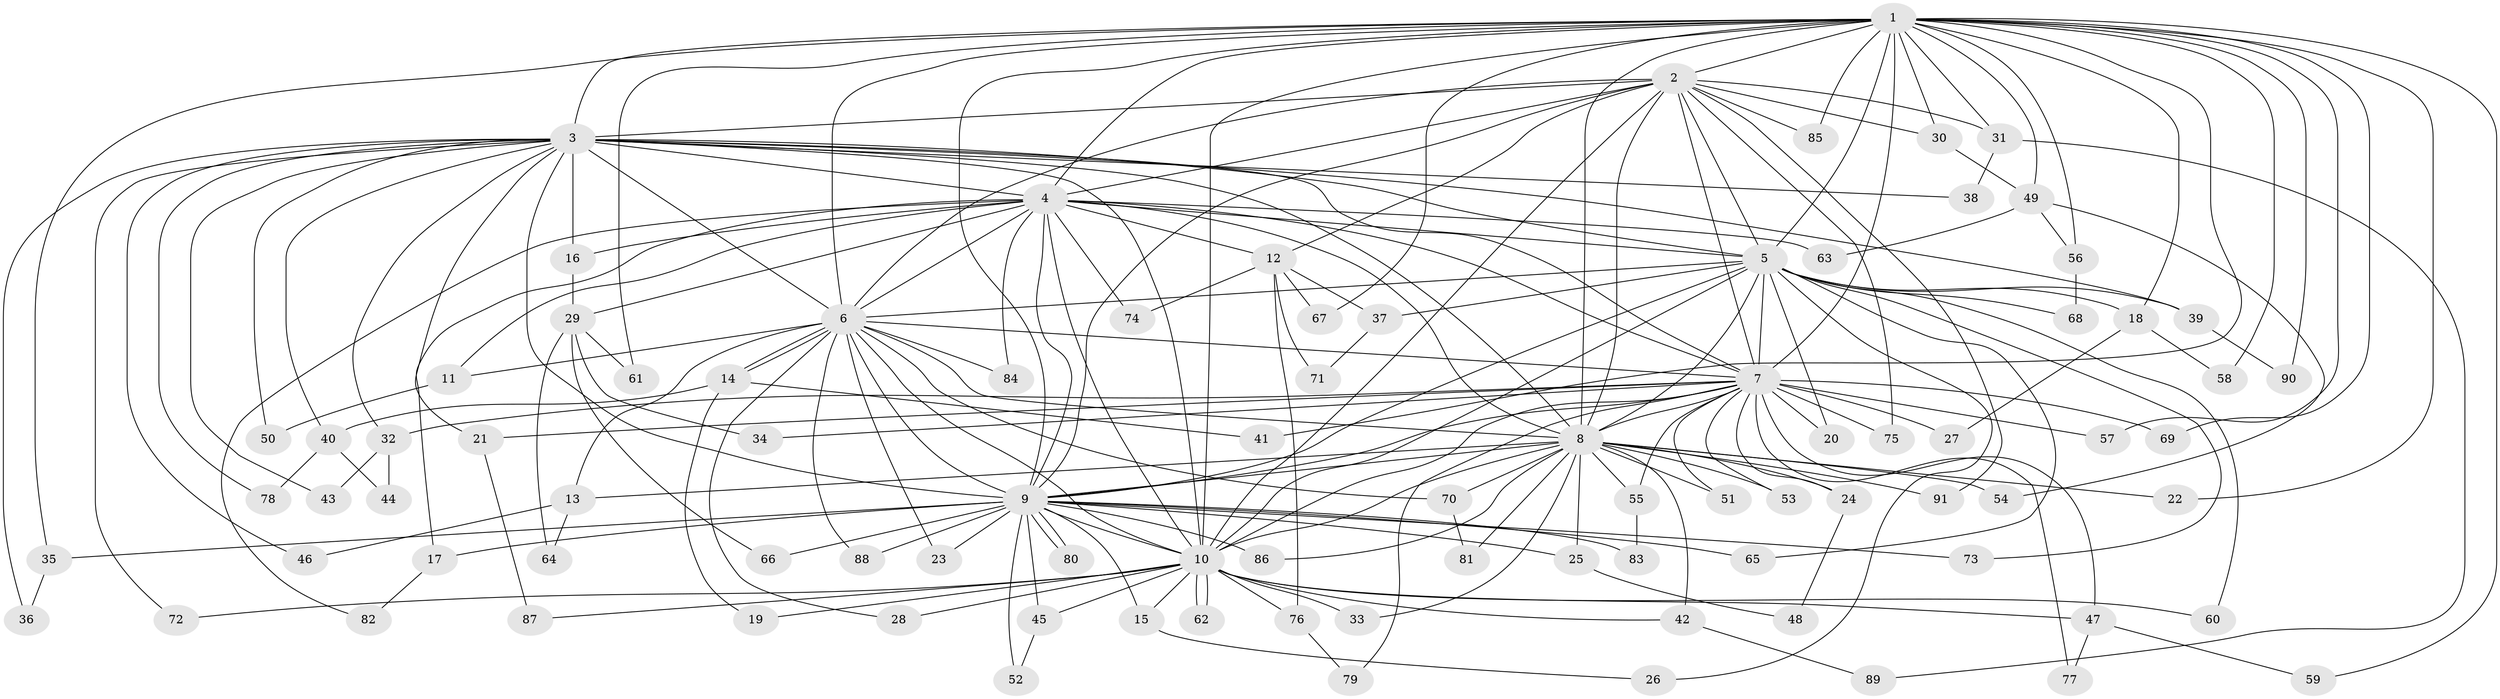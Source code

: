 // coarse degree distribution, {23: 0.037037037037037035, 14: 0.018518518518518517, 28: 0.018518518518518517, 2: 0.6481481481481481, 3: 0.1111111111111111, 1: 0.12962962962962962, 5: 0.018518518518518517, 4: 0.018518518518518517}
// Generated by graph-tools (version 1.1) at 2025/47/03/04/25 21:47:17]
// undirected, 91 vertices, 207 edges
graph export_dot {
graph [start="1"]
  node [color=gray90,style=filled];
  1;
  2;
  3;
  4;
  5;
  6;
  7;
  8;
  9;
  10;
  11;
  12;
  13;
  14;
  15;
  16;
  17;
  18;
  19;
  20;
  21;
  22;
  23;
  24;
  25;
  26;
  27;
  28;
  29;
  30;
  31;
  32;
  33;
  34;
  35;
  36;
  37;
  38;
  39;
  40;
  41;
  42;
  43;
  44;
  45;
  46;
  47;
  48;
  49;
  50;
  51;
  52;
  53;
  54;
  55;
  56;
  57;
  58;
  59;
  60;
  61;
  62;
  63;
  64;
  65;
  66;
  67;
  68;
  69;
  70;
  71;
  72;
  73;
  74;
  75;
  76;
  77;
  78;
  79;
  80;
  81;
  82;
  83;
  84;
  85;
  86;
  87;
  88;
  89;
  90;
  91;
  1 -- 2;
  1 -- 3;
  1 -- 4;
  1 -- 5;
  1 -- 6;
  1 -- 7;
  1 -- 8;
  1 -- 9;
  1 -- 10;
  1 -- 18;
  1 -- 22;
  1 -- 30;
  1 -- 31;
  1 -- 35;
  1 -- 41;
  1 -- 49;
  1 -- 56;
  1 -- 57;
  1 -- 58;
  1 -- 59;
  1 -- 61;
  1 -- 67;
  1 -- 69;
  1 -- 85;
  1 -- 90;
  2 -- 3;
  2 -- 4;
  2 -- 5;
  2 -- 6;
  2 -- 7;
  2 -- 8;
  2 -- 9;
  2 -- 10;
  2 -- 12;
  2 -- 30;
  2 -- 31;
  2 -- 75;
  2 -- 85;
  2 -- 91;
  3 -- 4;
  3 -- 5;
  3 -- 6;
  3 -- 7;
  3 -- 8;
  3 -- 9;
  3 -- 10;
  3 -- 16;
  3 -- 21;
  3 -- 32;
  3 -- 36;
  3 -- 38;
  3 -- 39;
  3 -- 40;
  3 -- 43;
  3 -- 46;
  3 -- 50;
  3 -- 72;
  3 -- 78;
  4 -- 5;
  4 -- 6;
  4 -- 7;
  4 -- 8;
  4 -- 9;
  4 -- 10;
  4 -- 11;
  4 -- 12;
  4 -- 16;
  4 -- 17;
  4 -- 29;
  4 -- 63;
  4 -- 74;
  4 -- 82;
  4 -- 84;
  5 -- 6;
  5 -- 7;
  5 -- 8;
  5 -- 9;
  5 -- 10;
  5 -- 18;
  5 -- 20;
  5 -- 26;
  5 -- 37;
  5 -- 39;
  5 -- 60;
  5 -- 65;
  5 -- 68;
  5 -- 73;
  6 -- 7;
  6 -- 8;
  6 -- 9;
  6 -- 10;
  6 -- 11;
  6 -- 13;
  6 -- 14;
  6 -- 14;
  6 -- 23;
  6 -- 28;
  6 -- 70;
  6 -- 84;
  6 -- 88;
  7 -- 8;
  7 -- 9;
  7 -- 10;
  7 -- 20;
  7 -- 21;
  7 -- 24;
  7 -- 27;
  7 -- 32;
  7 -- 34;
  7 -- 47;
  7 -- 51;
  7 -- 53;
  7 -- 55;
  7 -- 57;
  7 -- 69;
  7 -- 75;
  7 -- 77;
  7 -- 79;
  8 -- 9;
  8 -- 10;
  8 -- 13;
  8 -- 22;
  8 -- 24;
  8 -- 25;
  8 -- 33;
  8 -- 42;
  8 -- 51;
  8 -- 53;
  8 -- 54;
  8 -- 55;
  8 -- 70;
  8 -- 81;
  8 -- 86;
  8 -- 91;
  9 -- 10;
  9 -- 15;
  9 -- 17;
  9 -- 23;
  9 -- 25;
  9 -- 35;
  9 -- 45;
  9 -- 52;
  9 -- 65;
  9 -- 66;
  9 -- 73;
  9 -- 80;
  9 -- 80;
  9 -- 83;
  9 -- 86;
  9 -- 88;
  10 -- 15;
  10 -- 19;
  10 -- 28;
  10 -- 33;
  10 -- 42;
  10 -- 45;
  10 -- 47;
  10 -- 60;
  10 -- 62;
  10 -- 62;
  10 -- 72;
  10 -- 76;
  10 -- 87;
  11 -- 50;
  12 -- 37;
  12 -- 67;
  12 -- 71;
  12 -- 74;
  12 -- 76;
  13 -- 46;
  13 -- 64;
  14 -- 19;
  14 -- 40;
  14 -- 41;
  15 -- 26;
  16 -- 29;
  17 -- 82;
  18 -- 27;
  18 -- 58;
  21 -- 87;
  24 -- 48;
  25 -- 48;
  29 -- 34;
  29 -- 61;
  29 -- 64;
  29 -- 66;
  30 -- 49;
  31 -- 38;
  31 -- 89;
  32 -- 43;
  32 -- 44;
  35 -- 36;
  37 -- 71;
  39 -- 90;
  40 -- 44;
  40 -- 78;
  42 -- 89;
  45 -- 52;
  47 -- 59;
  47 -- 77;
  49 -- 54;
  49 -- 56;
  49 -- 63;
  55 -- 83;
  56 -- 68;
  70 -- 81;
  76 -- 79;
}

